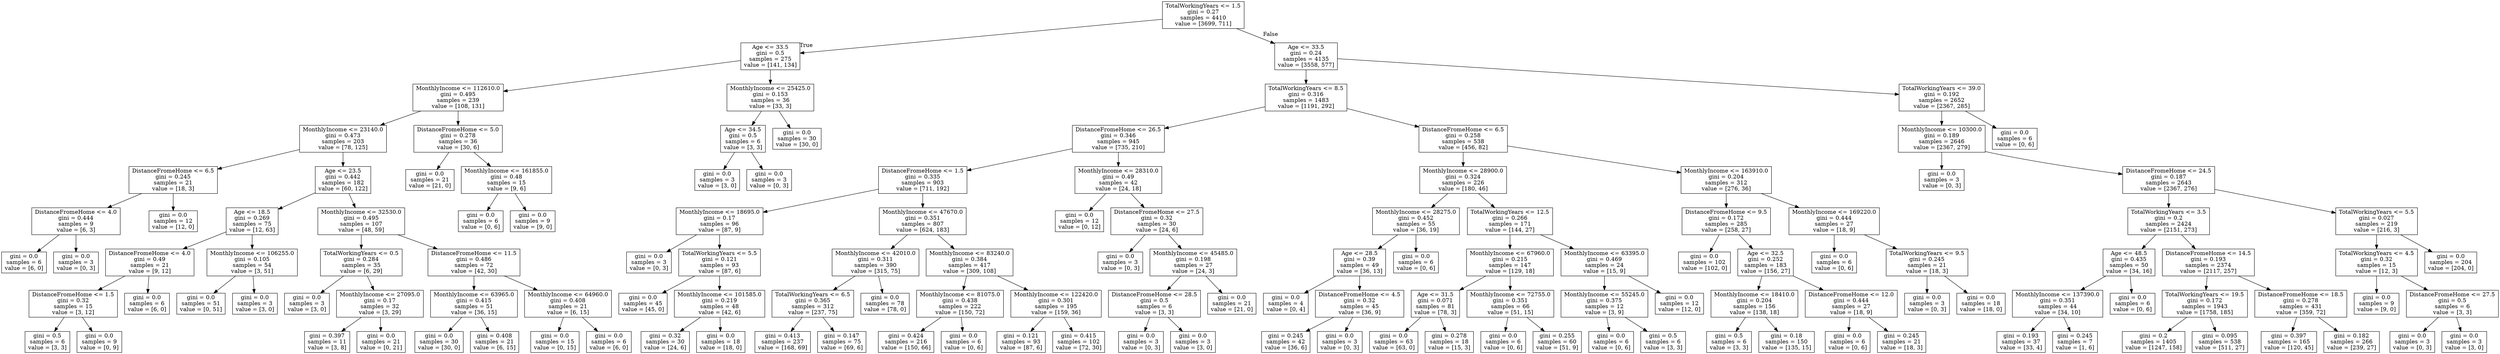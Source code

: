 digraph Tree {
node [shape=box] ;
0 [label="TotalWorkingYears <= 1.5\ngini = 0.27\nsamples = 4410\nvalue = [3699, 711]"] ;
1 [label="Age <= 33.5\ngini = 0.5\nsamples = 275\nvalue = [141, 134]"] ;
0 -> 1 [labeldistance=2.5, labelangle=45, headlabel="True"] ;
2 [label="MonthlyIncome <= 112610.0\ngini = 0.495\nsamples = 239\nvalue = [108, 131]"] ;
1 -> 2 ;
3 [label="MonthlyIncome <= 23140.0\ngini = 0.473\nsamples = 203\nvalue = [78, 125]"] ;
2 -> 3 ;
4 [label="DistanceFromeHome <= 6.5\ngini = 0.245\nsamples = 21\nvalue = [18, 3]"] ;
3 -> 4 ;
5 [label="DistanceFromeHome <= 4.0\ngini = 0.444\nsamples = 9\nvalue = [6, 3]"] ;
4 -> 5 ;
6 [label="gini = 0.0\nsamples = 6\nvalue = [6, 0]"] ;
5 -> 6 ;
7 [label="gini = 0.0\nsamples = 3\nvalue = [0, 3]"] ;
5 -> 7 ;
8 [label="gini = 0.0\nsamples = 12\nvalue = [12, 0]"] ;
4 -> 8 ;
9 [label="Age <= 23.5\ngini = 0.442\nsamples = 182\nvalue = [60, 122]"] ;
3 -> 9 ;
10 [label="Age <= 18.5\ngini = 0.269\nsamples = 75\nvalue = [12, 63]"] ;
9 -> 10 ;
11 [label="DistanceFromeHome <= 4.0\ngini = 0.49\nsamples = 21\nvalue = [9, 12]"] ;
10 -> 11 ;
12 [label="DistanceFromeHome <= 1.5\ngini = 0.32\nsamples = 15\nvalue = [3, 12]"] ;
11 -> 12 ;
13 [label="gini = 0.5\nsamples = 6\nvalue = [3, 3]"] ;
12 -> 13 ;
14 [label="gini = 0.0\nsamples = 9\nvalue = [0, 9]"] ;
12 -> 14 ;
15 [label="gini = 0.0\nsamples = 6\nvalue = [6, 0]"] ;
11 -> 15 ;
16 [label="MonthlyIncome <= 106255.0\ngini = 0.105\nsamples = 54\nvalue = [3, 51]"] ;
10 -> 16 ;
17 [label="gini = 0.0\nsamples = 51\nvalue = [0, 51]"] ;
16 -> 17 ;
18 [label="gini = 0.0\nsamples = 3\nvalue = [3, 0]"] ;
16 -> 18 ;
19 [label="MonthlyIncome <= 32530.0\ngini = 0.495\nsamples = 107\nvalue = [48, 59]"] ;
9 -> 19 ;
20 [label="TotalWorkingYears <= 0.5\ngini = 0.284\nsamples = 35\nvalue = [6, 29]"] ;
19 -> 20 ;
21 [label="gini = 0.0\nsamples = 3\nvalue = [3, 0]"] ;
20 -> 21 ;
22 [label="MonthlyIncome <= 27095.0\ngini = 0.17\nsamples = 32\nvalue = [3, 29]"] ;
20 -> 22 ;
23 [label="gini = 0.397\nsamples = 11\nvalue = [3, 8]"] ;
22 -> 23 ;
24 [label="gini = 0.0\nsamples = 21\nvalue = [0, 21]"] ;
22 -> 24 ;
25 [label="DistanceFromeHome <= 11.5\ngini = 0.486\nsamples = 72\nvalue = [42, 30]"] ;
19 -> 25 ;
26 [label="MonthlyIncome <= 63965.0\ngini = 0.415\nsamples = 51\nvalue = [36, 15]"] ;
25 -> 26 ;
27 [label="gini = 0.0\nsamples = 30\nvalue = [30, 0]"] ;
26 -> 27 ;
28 [label="gini = 0.408\nsamples = 21\nvalue = [6, 15]"] ;
26 -> 28 ;
29 [label="MonthlyIncome <= 64960.0\ngini = 0.408\nsamples = 21\nvalue = [6, 15]"] ;
25 -> 29 ;
30 [label="gini = 0.0\nsamples = 15\nvalue = [0, 15]"] ;
29 -> 30 ;
31 [label="gini = 0.0\nsamples = 6\nvalue = [6, 0]"] ;
29 -> 31 ;
32 [label="DistanceFromeHome <= 5.0\ngini = 0.278\nsamples = 36\nvalue = [30, 6]"] ;
2 -> 32 ;
33 [label="gini = 0.0\nsamples = 21\nvalue = [21, 0]"] ;
32 -> 33 ;
34 [label="MonthlyIncome <= 161855.0\ngini = 0.48\nsamples = 15\nvalue = [9, 6]"] ;
32 -> 34 ;
35 [label="gini = 0.0\nsamples = 6\nvalue = [0, 6]"] ;
34 -> 35 ;
36 [label="gini = 0.0\nsamples = 9\nvalue = [9, 0]"] ;
34 -> 36 ;
37 [label="MonthlyIncome <= 25425.0\ngini = 0.153\nsamples = 36\nvalue = [33, 3]"] ;
1 -> 37 ;
38 [label="Age <= 34.5\ngini = 0.5\nsamples = 6\nvalue = [3, 3]"] ;
37 -> 38 ;
39 [label="gini = 0.0\nsamples = 3\nvalue = [3, 0]"] ;
38 -> 39 ;
40 [label="gini = 0.0\nsamples = 3\nvalue = [0, 3]"] ;
38 -> 40 ;
41 [label="gini = 0.0\nsamples = 30\nvalue = [30, 0]"] ;
37 -> 41 ;
42 [label="Age <= 33.5\ngini = 0.24\nsamples = 4135\nvalue = [3558, 577]"] ;
0 -> 42 [labeldistance=2.5, labelangle=-45, headlabel="False"] ;
43 [label="TotalWorkingYears <= 8.5\ngini = 0.316\nsamples = 1483\nvalue = [1191, 292]"] ;
42 -> 43 ;
44 [label="DistanceFromeHome <= 26.5\ngini = 0.346\nsamples = 945\nvalue = [735, 210]"] ;
43 -> 44 ;
45 [label="DistanceFromeHome <= 1.5\ngini = 0.335\nsamples = 903\nvalue = [711, 192]"] ;
44 -> 45 ;
46 [label="MonthlyIncome <= 18695.0\ngini = 0.17\nsamples = 96\nvalue = [87, 9]"] ;
45 -> 46 ;
47 [label="gini = 0.0\nsamples = 3\nvalue = [0, 3]"] ;
46 -> 47 ;
48 [label="TotalWorkingYears <= 5.5\ngini = 0.121\nsamples = 93\nvalue = [87, 6]"] ;
46 -> 48 ;
49 [label="gini = 0.0\nsamples = 45\nvalue = [45, 0]"] ;
48 -> 49 ;
50 [label="MonthlyIncome <= 101585.0\ngini = 0.219\nsamples = 48\nvalue = [42, 6]"] ;
48 -> 50 ;
51 [label="gini = 0.32\nsamples = 30\nvalue = [24, 6]"] ;
50 -> 51 ;
52 [label="gini = 0.0\nsamples = 18\nvalue = [18, 0]"] ;
50 -> 52 ;
53 [label="MonthlyIncome <= 47670.0\ngini = 0.351\nsamples = 807\nvalue = [624, 183]"] ;
45 -> 53 ;
54 [label="MonthlyIncome <= 42010.0\ngini = 0.311\nsamples = 390\nvalue = [315, 75]"] ;
53 -> 54 ;
55 [label="TotalWorkingYears <= 6.5\ngini = 0.365\nsamples = 312\nvalue = [237, 75]"] ;
54 -> 55 ;
56 [label="gini = 0.413\nsamples = 237\nvalue = [168, 69]"] ;
55 -> 56 ;
57 [label="gini = 0.147\nsamples = 75\nvalue = [69, 6]"] ;
55 -> 57 ;
58 [label="gini = 0.0\nsamples = 78\nvalue = [78, 0]"] ;
54 -> 58 ;
59 [label="MonthlyIncome <= 83240.0\ngini = 0.384\nsamples = 417\nvalue = [309, 108]"] ;
53 -> 59 ;
60 [label="MonthlyIncome <= 81075.0\ngini = 0.438\nsamples = 222\nvalue = [150, 72]"] ;
59 -> 60 ;
61 [label="gini = 0.424\nsamples = 216\nvalue = [150, 66]"] ;
60 -> 61 ;
62 [label="gini = 0.0\nsamples = 6\nvalue = [0, 6]"] ;
60 -> 62 ;
63 [label="MonthlyIncome <= 122420.0\ngini = 0.301\nsamples = 195\nvalue = [159, 36]"] ;
59 -> 63 ;
64 [label="gini = 0.121\nsamples = 93\nvalue = [87, 6]"] ;
63 -> 64 ;
65 [label="gini = 0.415\nsamples = 102\nvalue = [72, 30]"] ;
63 -> 65 ;
66 [label="MonthlyIncome <= 28310.0\ngini = 0.49\nsamples = 42\nvalue = [24, 18]"] ;
44 -> 66 ;
67 [label="gini = 0.0\nsamples = 12\nvalue = [0, 12]"] ;
66 -> 67 ;
68 [label="DistanceFromeHome <= 27.5\ngini = 0.32\nsamples = 30\nvalue = [24, 6]"] ;
66 -> 68 ;
69 [label="gini = 0.0\nsamples = 3\nvalue = [0, 3]"] ;
68 -> 69 ;
70 [label="MonthlyIncome <= 45485.0\ngini = 0.198\nsamples = 27\nvalue = [24, 3]"] ;
68 -> 70 ;
71 [label="DistanceFromeHome <= 28.5\ngini = 0.5\nsamples = 6\nvalue = [3, 3]"] ;
70 -> 71 ;
72 [label="gini = 0.0\nsamples = 3\nvalue = [0, 3]"] ;
71 -> 72 ;
73 [label="gini = 0.0\nsamples = 3\nvalue = [3, 0]"] ;
71 -> 73 ;
74 [label="gini = 0.0\nsamples = 21\nvalue = [21, 0]"] ;
70 -> 74 ;
75 [label="DistanceFromeHome <= 6.5\ngini = 0.258\nsamples = 538\nvalue = [456, 82]"] ;
43 -> 75 ;
76 [label="MonthlyIncome <= 28900.0\ngini = 0.324\nsamples = 226\nvalue = [180, 46]"] ;
75 -> 76 ;
77 [label="MonthlyIncome <= 28275.0\ngini = 0.452\nsamples = 55\nvalue = [36, 19]"] ;
76 -> 77 ;
78 [label="Age <= 28.5\ngini = 0.39\nsamples = 49\nvalue = [36, 13]"] ;
77 -> 78 ;
79 [label="gini = 0.0\nsamples = 4\nvalue = [0, 4]"] ;
78 -> 79 ;
80 [label="DistanceFromeHome <= 4.5\ngini = 0.32\nsamples = 45\nvalue = [36, 9]"] ;
78 -> 80 ;
81 [label="gini = 0.245\nsamples = 42\nvalue = [36, 6]"] ;
80 -> 81 ;
82 [label="gini = 0.0\nsamples = 3\nvalue = [0, 3]"] ;
80 -> 82 ;
83 [label="gini = 0.0\nsamples = 6\nvalue = [0, 6]"] ;
77 -> 83 ;
84 [label="TotalWorkingYears <= 12.5\ngini = 0.266\nsamples = 171\nvalue = [144, 27]"] ;
76 -> 84 ;
85 [label="MonthlyIncome <= 67960.0\ngini = 0.215\nsamples = 147\nvalue = [129, 18]"] ;
84 -> 85 ;
86 [label="Age <= 31.5\ngini = 0.071\nsamples = 81\nvalue = [78, 3]"] ;
85 -> 86 ;
87 [label="gini = 0.0\nsamples = 63\nvalue = [63, 0]"] ;
86 -> 87 ;
88 [label="gini = 0.278\nsamples = 18\nvalue = [15, 3]"] ;
86 -> 88 ;
89 [label="MonthlyIncome <= 72755.0\ngini = 0.351\nsamples = 66\nvalue = [51, 15]"] ;
85 -> 89 ;
90 [label="gini = 0.0\nsamples = 6\nvalue = [0, 6]"] ;
89 -> 90 ;
91 [label="gini = 0.255\nsamples = 60\nvalue = [51, 9]"] ;
89 -> 91 ;
92 [label="MonthlyIncome <= 63395.0\ngini = 0.469\nsamples = 24\nvalue = [15, 9]"] ;
84 -> 92 ;
93 [label="MonthlyIncome <= 55245.0\ngini = 0.375\nsamples = 12\nvalue = [3, 9]"] ;
92 -> 93 ;
94 [label="gini = 0.0\nsamples = 6\nvalue = [0, 6]"] ;
93 -> 94 ;
95 [label="gini = 0.5\nsamples = 6\nvalue = [3, 3]"] ;
93 -> 95 ;
96 [label="gini = 0.0\nsamples = 12\nvalue = [12, 0]"] ;
92 -> 96 ;
97 [label="MonthlyIncome <= 163910.0\ngini = 0.204\nsamples = 312\nvalue = [276, 36]"] ;
75 -> 97 ;
98 [label="DistanceFromeHome <= 9.5\ngini = 0.172\nsamples = 285\nvalue = [258, 27]"] ;
97 -> 98 ;
99 [label="gini = 0.0\nsamples = 102\nvalue = [102, 0]"] ;
98 -> 99 ;
100 [label="Age <= 32.5\ngini = 0.252\nsamples = 183\nvalue = [156, 27]"] ;
98 -> 100 ;
101 [label="MonthlyIncome <= 18410.0\ngini = 0.204\nsamples = 156\nvalue = [138, 18]"] ;
100 -> 101 ;
102 [label="gini = 0.5\nsamples = 6\nvalue = [3, 3]"] ;
101 -> 102 ;
103 [label="gini = 0.18\nsamples = 150\nvalue = [135, 15]"] ;
101 -> 103 ;
104 [label="DistanceFromeHome <= 12.0\ngini = 0.444\nsamples = 27\nvalue = [18, 9]"] ;
100 -> 104 ;
105 [label="gini = 0.0\nsamples = 6\nvalue = [0, 6]"] ;
104 -> 105 ;
106 [label="gini = 0.245\nsamples = 21\nvalue = [18, 3]"] ;
104 -> 106 ;
107 [label="MonthlyIncome <= 169220.0\ngini = 0.444\nsamples = 27\nvalue = [18, 9]"] ;
97 -> 107 ;
108 [label="gini = 0.0\nsamples = 6\nvalue = [0, 6]"] ;
107 -> 108 ;
109 [label="TotalWorkingYears <= 9.5\ngini = 0.245\nsamples = 21\nvalue = [18, 3]"] ;
107 -> 109 ;
110 [label="gini = 0.0\nsamples = 3\nvalue = [0, 3]"] ;
109 -> 110 ;
111 [label="gini = 0.0\nsamples = 18\nvalue = [18, 0]"] ;
109 -> 111 ;
112 [label="TotalWorkingYears <= 39.0\ngini = 0.192\nsamples = 2652\nvalue = [2367, 285]"] ;
42 -> 112 ;
113 [label="MonthlyIncome <= 10300.0\ngini = 0.189\nsamples = 2646\nvalue = [2367, 279]"] ;
112 -> 113 ;
114 [label="gini = 0.0\nsamples = 3\nvalue = [0, 3]"] ;
113 -> 114 ;
115 [label="DistanceFromeHome <= 24.5\ngini = 0.187\nsamples = 2643\nvalue = [2367, 276]"] ;
113 -> 115 ;
116 [label="TotalWorkingYears <= 3.5\ngini = 0.2\nsamples = 2424\nvalue = [2151, 273]"] ;
115 -> 116 ;
117 [label="Age <= 48.5\ngini = 0.435\nsamples = 50\nvalue = [34, 16]"] ;
116 -> 117 ;
118 [label="MonthlyIncome <= 137390.0\ngini = 0.351\nsamples = 44\nvalue = [34, 10]"] ;
117 -> 118 ;
119 [label="gini = 0.193\nsamples = 37\nvalue = [33, 4]"] ;
118 -> 119 ;
120 [label="gini = 0.245\nsamples = 7\nvalue = [1, 6]"] ;
118 -> 120 ;
121 [label="gini = 0.0\nsamples = 6\nvalue = [0, 6]"] ;
117 -> 121 ;
122 [label="DistanceFromeHome <= 14.5\ngini = 0.193\nsamples = 2374\nvalue = [2117, 257]"] ;
116 -> 122 ;
123 [label="TotalWorkingYears <= 19.5\ngini = 0.172\nsamples = 1943\nvalue = [1758, 185]"] ;
122 -> 123 ;
124 [label="gini = 0.2\nsamples = 1405\nvalue = [1247, 158]"] ;
123 -> 124 ;
125 [label="gini = 0.095\nsamples = 538\nvalue = [511, 27]"] ;
123 -> 125 ;
126 [label="DistanceFromeHome <= 18.5\ngini = 0.278\nsamples = 431\nvalue = [359, 72]"] ;
122 -> 126 ;
127 [label="gini = 0.397\nsamples = 165\nvalue = [120, 45]"] ;
126 -> 127 ;
128 [label="gini = 0.182\nsamples = 266\nvalue = [239, 27]"] ;
126 -> 128 ;
129 [label="TotalWorkingYears <= 5.5\ngini = 0.027\nsamples = 219\nvalue = [216, 3]"] ;
115 -> 129 ;
130 [label="TotalWorkingYears <= 4.5\ngini = 0.32\nsamples = 15\nvalue = [12, 3]"] ;
129 -> 130 ;
131 [label="gini = 0.0\nsamples = 9\nvalue = [9, 0]"] ;
130 -> 131 ;
132 [label="DistanceFromeHome <= 27.5\ngini = 0.5\nsamples = 6\nvalue = [3, 3]"] ;
130 -> 132 ;
133 [label="gini = 0.0\nsamples = 3\nvalue = [0, 3]"] ;
132 -> 133 ;
134 [label="gini = 0.0\nsamples = 3\nvalue = [3, 0]"] ;
132 -> 134 ;
135 [label="gini = 0.0\nsamples = 204\nvalue = [204, 0]"] ;
129 -> 135 ;
136 [label="gini = 0.0\nsamples = 6\nvalue = [0, 6]"] ;
112 -> 136 ;
}